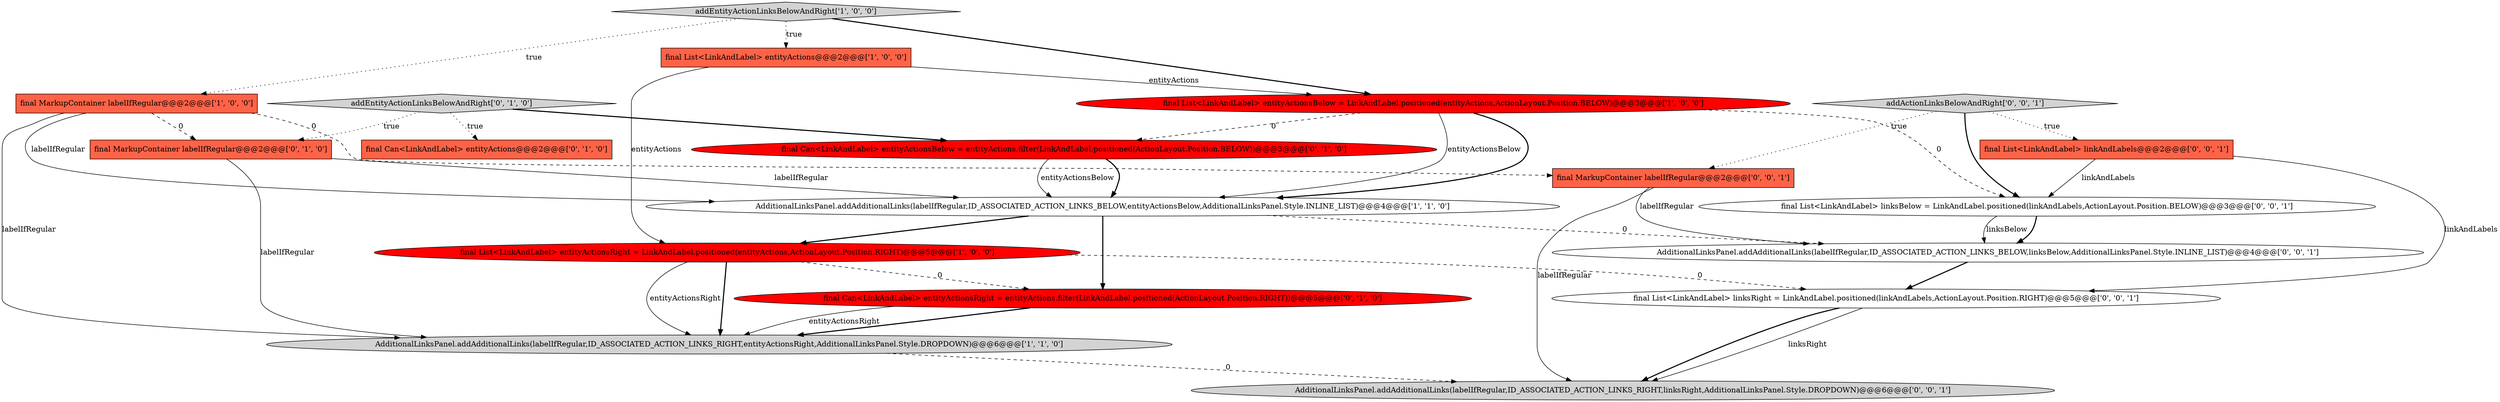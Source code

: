 digraph {
12 [style = filled, label = "final List<LinkAndLabel> linkAndLabels@@@2@@@['0', '0', '1']", fillcolor = tomato, shape = box image = "AAA0AAABBB3BBB"];
11 [style = filled, label = "addEntityActionLinksBelowAndRight['0', '1', '0']", fillcolor = lightgray, shape = diamond image = "AAA0AAABBB2BBB"];
5 [style = filled, label = "AdditionalLinksPanel.addAdditionalLinks(labelIfRegular,ID_ASSOCIATED_ACTION_LINKS_BELOW,entityActionsBelow,AdditionalLinksPanel.Style.INLINE_LIST)@@@4@@@['1', '1', '0']", fillcolor = white, shape = ellipse image = "AAA0AAABBB1BBB"];
10 [style = filled, label = "final MarkupContainer labelIfRegular@@@2@@@['0', '1', '0']", fillcolor = tomato, shape = box image = "AAA1AAABBB2BBB"];
7 [style = filled, label = "final Can<LinkAndLabel> entityActions@@@2@@@['0', '1', '0']", fillcolor = tomato, shape = box image = "AAA0AAABBB2BBB"];
15 [style = filled, label = "AdditionalLinksPanel.addAdditionalLinks(labelIfRegular,ID_ASSOCIATED_ACTION_LINKS_BELOW,linksBelow,AdditionalLinksPanel.Style.INLINE_LIST)@@@4@@@['0', '0', '1']", fillcolor = white, shape = ellipse image = "AAA0AAABBB3BBB"];
16 [style = filled, label = "addActionLinksBelowAndRight['0', '0', '1']", fillcolor = lightgray, shape = diamond image = "AAA0AAABBB3BBB"];
2 [style = filled, label = "AdditionalLinksPanel.addAdditionalLinks(labelIfRegular,ID_ASSOCIATED_ACTION_LINKS_RIGHT,entityActionsRight,AdditionalLinksPanel.Style.DROPDOWN)@@@6@@@['1', '1', '0']", fillcolor = lightgray, shape = ellipse image = "AAA0AAABBB1BBB"];
14 [style = filled, label = "final List<LinkAndLabel> linksRight = LinkAndLabel.positioned(linkAndLabels,ActionLayout.Position.RIGHT)@@@5@@@['0', '0', '1']", fillcolor = white, shape = ellipse image = "AAA0AAABBB3BBB"];
8 [style = filled, label = "final Can<LinkAndLabel> entityActionsBelow = entityActions.filter(LinkAndLabel.positioned(ActionLayout.Position.BELOW))@@@3@@@['0', '1', '0']", fillcolor = red, shape = ellipse image = "AAA1AAABBB2BBB"];
17 [style = filled, label = "AdditionalLinksPanel.addAdditionalLinks(labelIfRegular,ID_ASSOCIATED_ACTION_LINKS_RIGHT,linksRight,AdditionalLinksPanel.Style.DROPDOWN)@@@6@@@['0', '0', '1']", fillcolor = lightgray, shape = ellipse image = "AAA0AAABBB3BBB"];
18 [style = filled, label = "final List<LinkAndLabel> linksBelow = LinkAndLabel.positioned(linkAndLabels,ActionLayout.Position.BELOW)@@@3@@@['0', '0', '1']", fillcolor = white, shape = ellipse image = "AAA0AAABBB3BBB"];
0 [style = filled, label = "final List<LinkAndLabel> entityActionsRight = LinkAndLabel.positioned(entityActions,ActionLayout.Position.RIGHT)@@@5@@@['1', '0', '0']", fillcolor = red, shape = ellipse image = "AAA1AAABBB1BBB"];
4 [style = filled, label = "final MarkupContainer labelIfRegular@@@2@@@['1', '0', '0']", fillcolor = tomato, shape = box image = "AAA1AAABBB1BBB"];
1 [style = filled, label = "addEntityActionLinksBelowAndRight['1', '0', '0']", fillcolor = lightgray, shape = diamond image = "AAA0AAABBB1BBB"];
13 [style = filled, label = "final MarkupContainer labelIfRegular@@@2@@@['0', '0', '1']", fillcolor = tomato, shape = box image = "AAA0AAABBB3BBB"];
9 [style = filled, label = "final Can<LinkAndLabel> entityActionsRight = entityActions.filter(LinkAndLabel.positioned(ActionLayout.Position.RIGHT))@@@5@@@['0', '1', '0']", fillcolor = red, shape = ellipse image = "AAA1AAABBB2BBB"];
6 [style = filled, label = "final List<LinkAndLabel> entityActionsBelow = LinkAndLabel.positioned(entityActions,ActionLayout.Position.BELOW)@@@3@@@['1', '0', '0']", fillcolor = red, shape = ellipse image = "AAA1AAABBB1BBB"];
3 [style = filled, label = "final List<LinkAndLabel> entityActions@@@2@@@['1', '0', '0']", fillcolor = tomato, shape = box image = "AAA0AAABBB1BBB"];
3->0 [style = solid, label="entityActions"];
11->7 [style = dotted, label="true"];
6->8 [style = dashed, label="0"];
16->18 [style = bold, label=""];
16->12 [style = dotted, label="true"];
13->15 [style = solid, label="labelIfRegular"];
5->9 [style = bold, label=""];
15->14 [style = bold, label=""];
16->13 [style = dotted, label="true"];
9->2 [style = bold, label=""];
11->10 [style = dotted, label="true"];
0->2 [style = bold, label=""];
10->5 [style = solid, label="labelIfRegular"];
18->15 [style = bold, label=""];
6->5 [style = solid, label="entityActionsBelow"];
14->17 [style = bold, label=""];
1->4 [style = dotted, label="true"];
2->17 [style = dashed, label="0"];
12->18 [style = solid, label="linkAndLabels"];
6->18 [style = dashed, label="0"];
1->3 [style = dotted, label="true"];
10->2 [style = solid, label="labelIfRegular"];
0->14 [style = dashed, label="0"];
6->5 [style = bold, label=""];
4->2 [style = solid, label="labelIfRegular"];
1->6 [style = bold, label=""];
8->5 [style = bold, label=""];
5->0 [style = bold, label=""];
9->2 [style = solid, label="entityActionsRight"];
4->5 [style = solid, label="labelIfRegular"];
8->5 [style = solid, label="entityActionsBelow"];
18->15 [style = solid, label="linksBelow"];
14->17 [style = solid, label="linksRight"];
3->6 [style = solid, label="entityActions"];
0->2 [style = solid, label="entityActionsRight"];
11->8 [style = bold, label=""];
13->17 [style = solid, label="labelIfRegular"];
0->9 [style = dashed, label="0"];
4->10 [style = dashed, label="0"];
4->13 [style = dashed, label="0"];
5->15 [style = dashed, label="0"];
12->14 [style = solid, label="linkAndLabels"];
}
